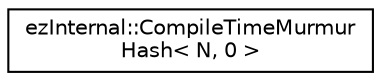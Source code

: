 digraph "Graphical Class Hierarchy"
{
 // LATEX_PDF_SIZE
  edge [fontname="Helvetica",fontsize="10",labelfontname="Helvetica",labelfontsize="10"];
  node [fontname="Helvetica",fontsize="10",shape=record];
  rankdir="LR";
  Node0 [label="ezInternal::CompileTimeMurmur\lHash\< N, 0 \>",height=0.2,width=0.4,color="black", fillcolor="white", style="filled",URL="$db/da5/structez_internal_1_1_compile_time_murmur_hash_3_01_n_00_010_01_4.htm",tooltip=" "];
}
